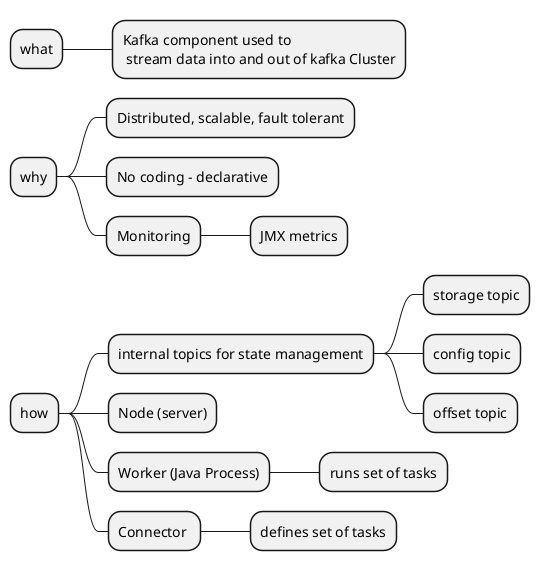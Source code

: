 @startmindmap
* what
** Kafka component used to\n stream data into and out of kafka Cluster
* why
** Distributed, scalable, fault tolerant
** No coding - declarative
** Monitoring
*** JMX metrics
* how
** internal topics for state management
*** storage topic
*** config topic
*** offset topic
** Node (server)
** Worker (Java Process)
*** runs set of tasks
** Connector 
*** defines set of tasks
@endmindmap